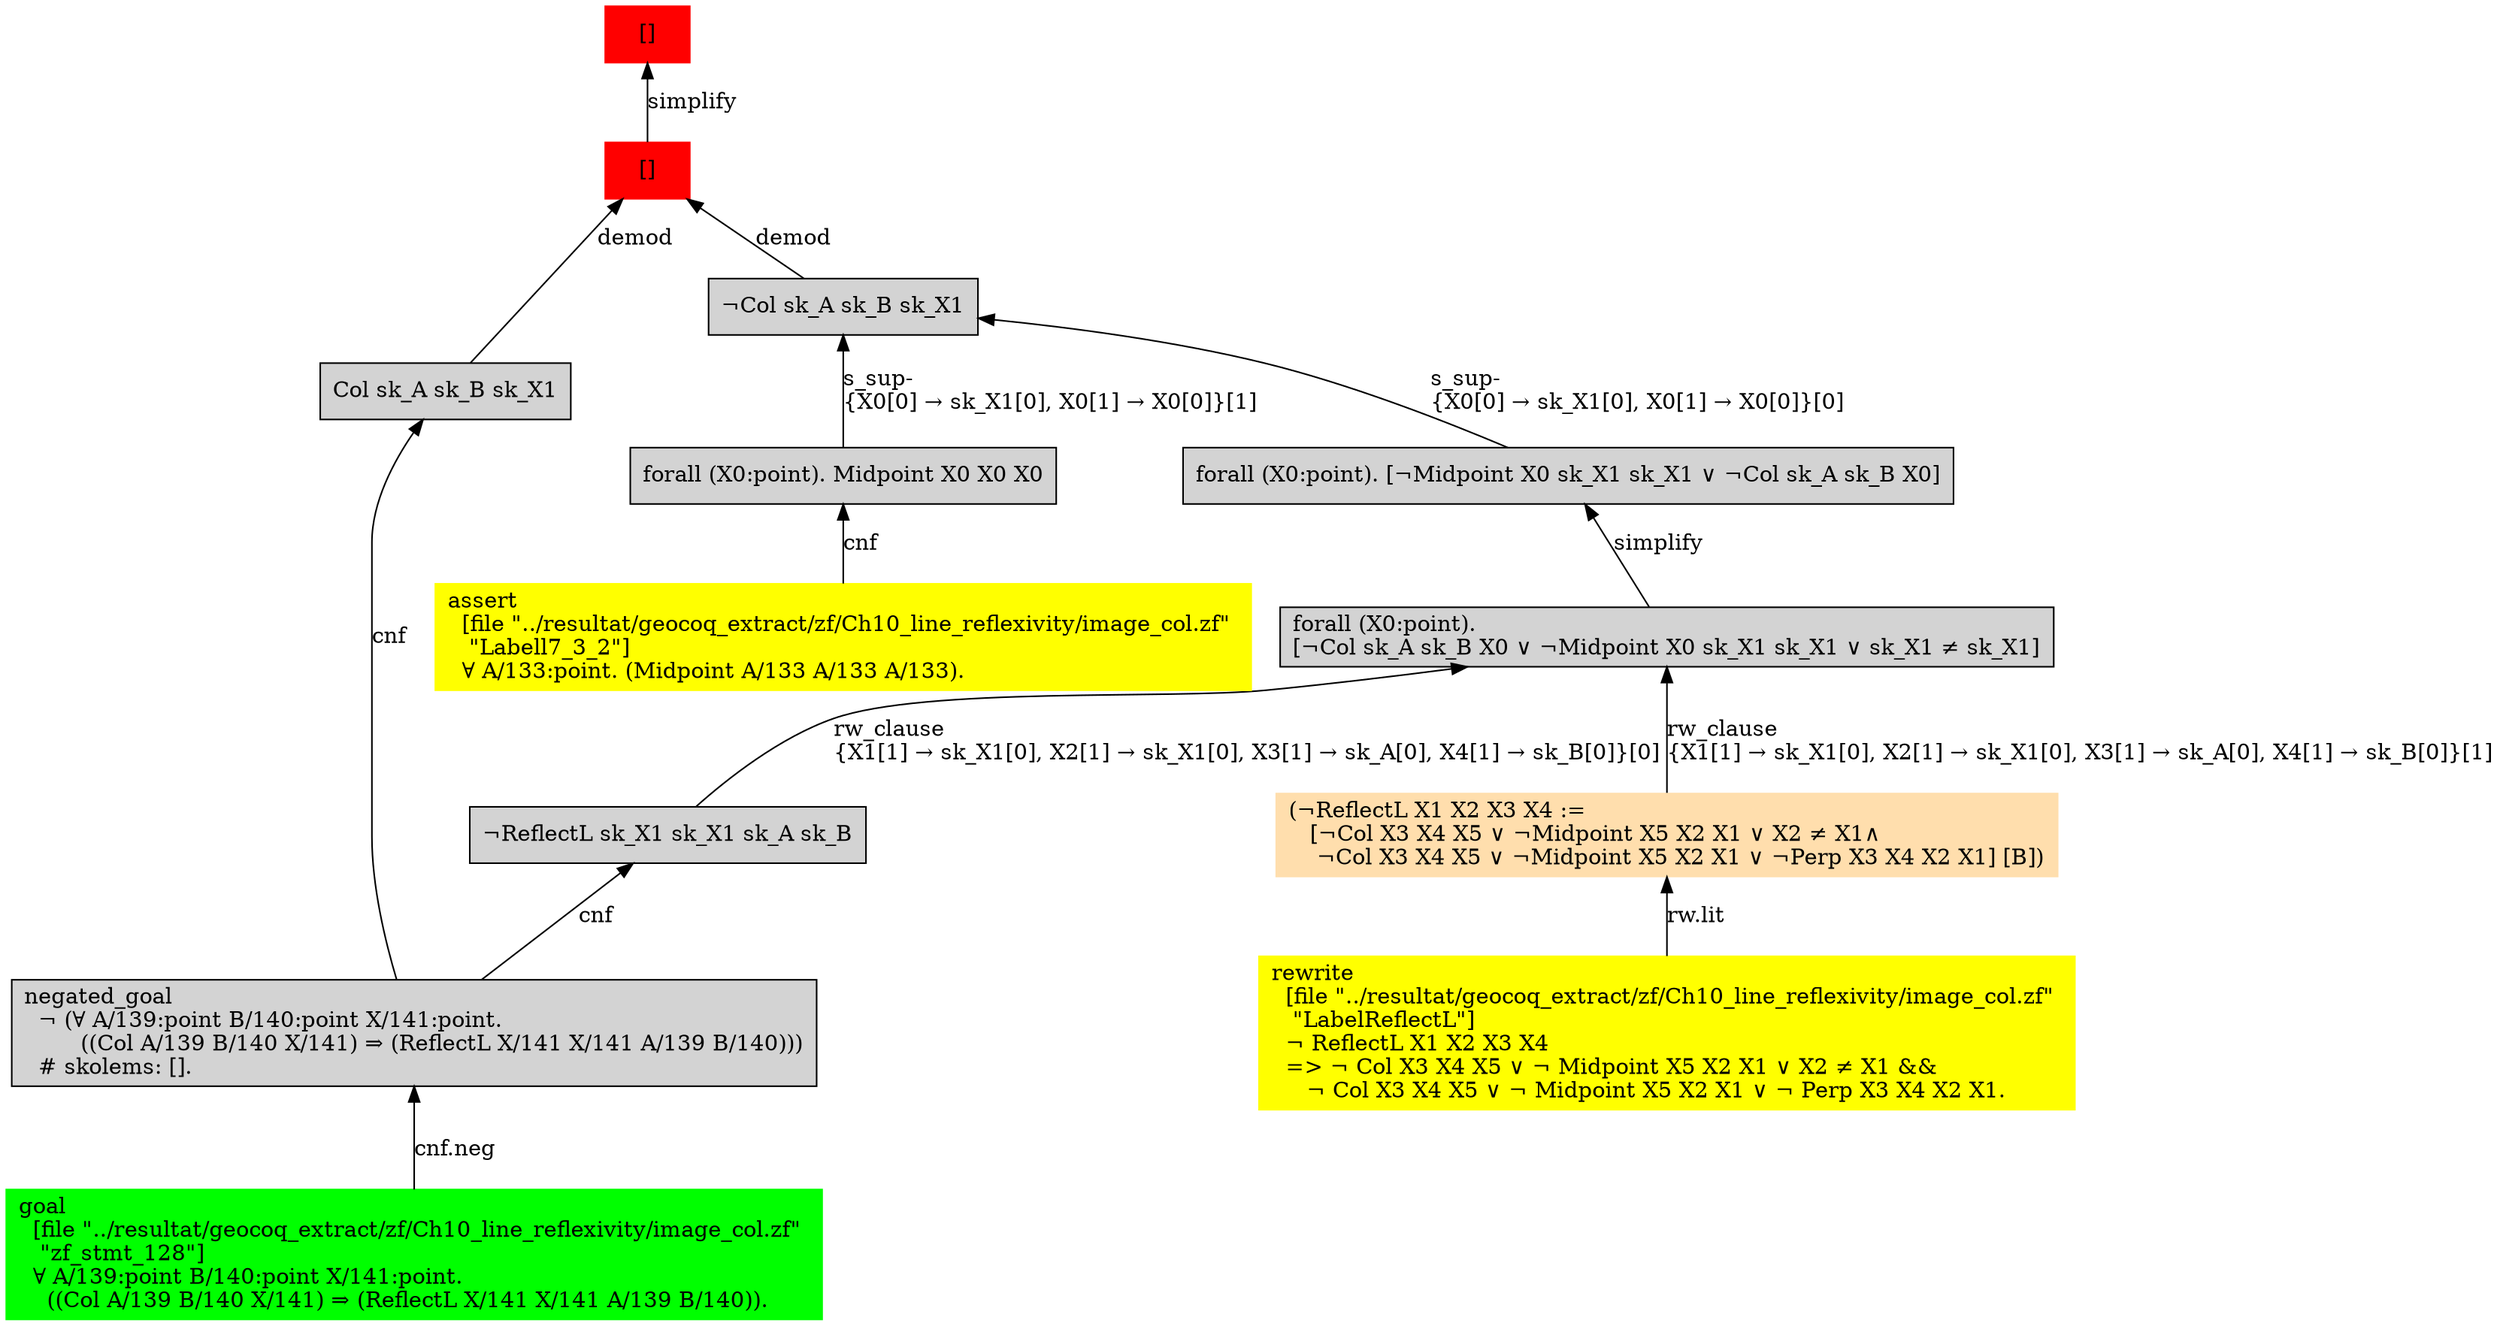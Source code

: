 digraph "unsat_graph" {
  vertex_0 [color=red, label="[]", shape=box, style=filled];
  vertex_0 -> vertex_1 [label="simplify", dir="back"];
  vertex_1 [color=red, label="[]", shape=box, style=filled];
  vertex_1 -> vertex_2 [label="demod", dir="back"];
  vertex_2 [shape=box, label="Col sk_A sk_B sk_X1\l", style=filled];
  vertex_2 -> vertex_3 [label="cnf", dir="back"];
  vertex_3 [shape=box, label="negated_goal\l  ¬ (∀ A/139:point B/140:point X/141:point.\l        ((Col A/139 B/140 X/141) ⇒ (ReflectL X/141 X/141 A/139 B/140)))\l  # skolems: [].\l", style=filled];
  vertex_3 -> vertex_4 [label="cnf.neg", dir="back"];
  vertex_4 [color=green, shape=box, label="goal\l  [file \"../resultat/geocoq_extract/zf/Ch10_line_reflexivity/image_col.zf\" \l   \"zf_stmt_128\"]\l  ∀ A/139:point B/140:point X/141:point.\l    ((Col A/139 B/140 X/141) ⇒ (ReflectL X/141 X/141 A/139 B/140)).\l", style=filled];
  vertex_1 -> vertex_5 [label="demod", dir="back"];
  vertex_5 [shape=box, label="¬Col sk_A sk_B sk_X1\l", style=filled];
  vertex_5 -> vertex_6 [label="s_sup-\l\{X0[0] → sk_X1[0], X0[1] → X0[0]\}[0]\l", dir="back"];
  vertex_6 [shape=box, label="forall (X0:point). [¬Midpoint X0 sk_X1 sk_X1 ∨ ¬Col sk_A sk_B X0]\l", style=filled];
  vertex_6 -> vertex_7 [label="simplify", dir="back"];
  vertex_7 [shape=box, label="forall (X0:point).\l[¬Col sk_A sk_B X0 ∨ ¬Midpoint X0 sk_X1 sk_X1 ∨ sk_X1 ≠ sk_X1]\l", style=filled];
  vertex_7 -> vertex_8 [label="rw_clause\l\{X1[1] → sk_X1[0], X2[1] → sk_X1[0], X3[1] → sk_A[0], X4[1] → sk_B[0]\}[1]\l", dir="back"];
  vertex_8 [color=navajowhite, shape=box, label="(¬ReflectL X1 X2 X3 X4 :=\l   [¬Col X3 X4 X5 ∨ ¬Midpoint X5 X2 X1 ∨ X2 ≠ X1∧\l    ¬Col X3 X4 X5 ∨ ¬Midpoint X5 X2 X1 ∨ ¬Perp X3 X4 X2 X1] [B])\l", style=filled];
  vertex_8 -> vertex_9 [label="rw.lit", dir="back"];
  vertex_9 [color=yellow, shape=box, label="rewrite\l  [file \"../resultat/geocoq_extract/zf/Ch10_line_reflexivity/image_col.zf\" \l   \"LabelReflectL\"]\l  ¬ ReflectL X1 X2 X3 X4\l  =\> ¬ Col X3 X4 X5 ∨ ¬ Midpoint X5 X2 X1 ∨ X2 ≠ X1 && \l     ¬ Col X3 X4 X5 ∨ ¬ Midpoint X5 X2 X1 ∨ ¬ Perp X3 X4 X2 X1.\l", style=filled];
  vertex_7 -> vertex_10 [label="rw_clause\l\{X1[1] → sk_X1[0], X2[1] → sk_X1[0], X3[1] → sk_A[0], X4[1] → sk_B[0]\}[0]\l", dir="back"];
  vertex_10 [shape=box, label="¬ReflectL sk_X1 sk_X1 sk_A sk_B\l", style=filled];
  vertex_10 -> vertex_3 [label="cnf", dir="back"];
  vertex_5 -> vertex_11 [label="s_sup-\l\{X0[0] → sk_X1[0], X0[1] → X0[0]\}[1]\l", dir="back"];
  vertex_11 [shape=box, label="forall (X0:point). Midpoint X0 X0 X0\l", style=filled];
  vertex_11 -> vertex_12 [label="cnf", dir="back"];
  vertex_12 [color=yellow, shape=box, label="assert\l  [file \"../resultat/geocoq_extract/zf/Ch10_line_reflexivity/image_col.zf\" \l   \"Labell7_3_2\"]\l  ∀ A/133:point. (Midpoint A/133 A/133 A/133).\l", style=filled];
  }


